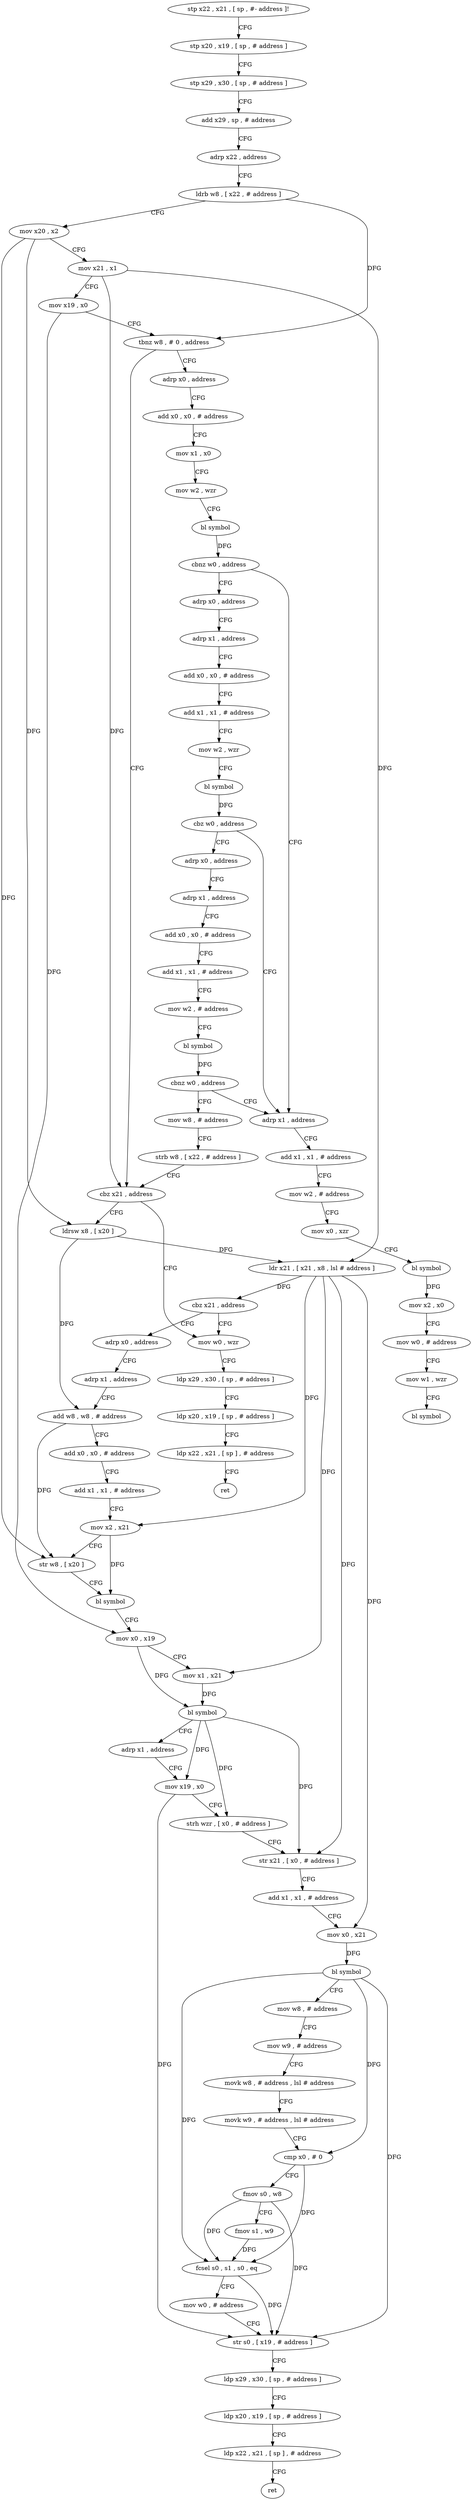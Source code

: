 digraph "func" {
"4250276" [label = "stp x22 , x21 , [ sp , #- address ]!" ]
"4250280" [label = "stp x20 , x19 , [ sp , # address ]" ]
"4250284" [label = "stp x29 , x30 , [ sp , # address ]" ]
"4250288" [label = "add x29 , sp , # address" ]
"4250292" [label = "adrp x22 , address" ]
"4250296" [label = "ldrb w8 , [ x22 , # address ]" ]
"4250300" [label = "mov x20 , x2" ]
"4250304" [label = "mov x21 , x1" ]
"4250308" [label = "mov x19 , x0" ]
"4250312" [label = "tbnz w8 , # 0 , address" ]
"4250404" [label = "cbz x21 , address" ]
"4250316" [label = "adrp x0 , address" ]
"4250548" [label = "mov w0 , wzr" ]
"4250408" [label = "ldrsw x8 , [ x20 ]" ]
"4250320" [label = "add x0 , x0 , # address" ]
"4250324" [label = "mov x1 , x0" ]
"4250328" [label = "mov w2 , wzr" ]
"4250332" [label = "bl symbol" ]
"4250336" [label = "cbnz w0 , address" ]
"4250568" [label = "adrp x1 , address" ]
"4250340" [label = "adrp x0 , address" ]
"4250552" [label = "ldp x29 , x30 , [ sp , # address ]" ]
"4250556" [label = "ldp x20 , x19 , [ sp , # address ]" ]
"4250560" [label = "ldp x22 , x21 , [ sp ] , # address" ]
"4250564" [label = "ret" ]
"4250412" [label = "ldr x21 , [ x21 , x8 , lsl # address ]" ]
"4250416" [label = "cbz x21 , address" ]
"4250420" [label = "adrp x0 , address" ]
"4250572" [label = "add x1 , x1 , # address" ]
"4250576" [label = "mov w2 , # address" ]
"4250580" [label = "mov x0 , xzr" ]
"4250584" [label = "bl symbol" ]
"4250588" [label = "mov x2 , x0" ]
"4250592" [label = "mov w0 , # address" ]
"4250596" [label = "mov w1 , wzr" ]
"4250600" [label = "bl symbol" ]
"4250344" [label = "adrp x1 , address" ]
"4250348" [label = "add x0 , x0 , # address" ]
"4250352" [label = "add x1 , x1 , # address" ]
"4250356" [label = "mov w2 , wzr" ]
"4250360" [label = "bl symbol" ]
"4250364" [label = "cbz w0 , address" ]
"4250368" [label = "adrp x0 , address" ]
"4250424" [label = "adrp x1 , address" ]
"4250428" [label = "add w8 , w8 , # address" ]
"4250432" [label = "add x0 , x0 , # address" ]
"4250436" [label = "add x1 , x1 , # address" ]
"4250440" [label = "mov x2 , x21" ]
"4250444" [label = "str w8 , [ x20 ]" ]
"4250448" [label = "bl symbol" ]
"4250452" [label = "mov x0 , x19" ]
"4250456" [label = "mov x1 , x21" ]
"4250460" [label = "bl symbol" ]
"4250464" [label = "adrp x1 , address" ]
"4250468" [label = "mov x19 , x0" ]
"4250472" [label = "strh wzr , [ x0 , # address ]" ]
"4250476" [label = "str x21 , [ x0 , # address ]" ]
"4250480" [label = "add x1 , x1 , # address" ]
"4250484" [label = "mov x0 , x21" ]
"4250488" [label = "bl symbol" ]
"4250492" [label = "mov w8 , # address" ]
"4250496" [label = "mov w9 , # address" ]
"4250500" [label = "movk w8 , # address , lsl # address" ]
"4250504" [label = "movk w9 , # address , lsl # address" ]
"4250508" [label = "cmp x0 , # 0" ]
"4250512" [label = "fmov s0 , w8" ]
"4250516" [label = "fmov s1 , w9" ]
"4250520" [label = "fcsel s0 , s1 , s0 , eq" ]
"4250524" [label = "mov w0 , # address" ]
"4250528" [label = "str s0 , [ x19 , # address ]" ]
"4250532" [label = "ldp x29 , x30 , [ sp , # address ]" ]
"4250536" [label = "ldp x20 , x19 , [ sp , # address ]" ]
"4250540" [label = "ldp x22 , x21 , [ sp ] , # address" ]
"4250544" [label = "ret" ]
"4250372" [label = "adrp x1 , address" ]
"4250376" [label = "add x0 , x0 , # address" ]
"4250380" [label = "add x1 , x1 , # address" ]
"4250384" [label = "mov w2 , # address" ]
"4250388" [label = "bl symbol" ]
"4250392" [label = "cbnz w0 , address" ]
"4250396" [label = "mov w8 , # address" ]
"4250400" [label = "strb w8 , [ x22 , # address ]" ]
"4250276" -> "4250280" [ label = "CFG" ]
"4250280" -> "4250284" [ label = "CFG" ]
"4250284" -> "4250288" [ label = "CFG" ]
"4250288" -> "4250292" [ label = "CFG" ]
"4250292" -> "4250296" [ label = "CFG" ]
"4250296" -> "4250300" [ label = "CFG" ]
"4250296" -> "4250312" [ label = "DFG" ]
"4250300" -> "4250304" [ label = "CFG" ]
"4250300" -> "4250408" [ label = "DFG" ]
"4250300" -> "4250444" [ label = "DFG" ]
"4250304" -> "4250308" [ label = "CFG" ]
"4250304" -> "4250404" [ label = "DFG" ]
"4250304" -> "4250412" [ label = "DFG" ]
"4250308" -> "4250312" [ label = "CFG" ]
"4250308" -> "4250452" [ label = "DFG" ]
"4250312" -> "4250404" [ label = "CFG" ]
"4250312" -> "4250316" [ label = "CFG" ]
"4250404" -> "4250548" [ label = "CFG" ]
"4250404" -> "4250408" [ label = "CFG" ]
"4250316" -> "4250320" [ label = "CFG" ]
"4250548" -> "4250552" [ label = "CFG" ]
"4250408" -> "4250412" [ label = "DFG" ]
"4250408" -> "4250428" [ label = "DFG" ]
"4250320" -> "4250324" [ label = "CFG" ]
"4250324" -> "4250328" [ label = "CFG" ]
"4250328" -> "4250332" [ label = "CFG" ]
"4250332" -> "4250336" [ label = "DFG" ]
"4250336" -> "4250568" [ label = "CFG" ]
"4250336" -> "4250340" [ label = "CFG" ]
"4250568" -> "4250572" [ label = "CFG" ]
"4250340" -> "4250344" [ label = "CFG" ]
"4250552" -> "4250556" [ label = "CFG" ]
"4250556" -> "4250560" [ label = "CFG" ]
"4250560" -> "4250564" [ label = "CFG" ]
"4250412" -> "4250416" [ label = "DFG" ]
"4250412" -> "4250440" [ label = "DFG" ]
"4250412" -> "4250456" [ label = "DFG" ]
"4250412" -> "4250476" [ label = "DFG" ]
"4250412" -> "4250484" [ label = "DFG" ]
"4250416" -> "4250548" [ label = "CFG" ]
"4250416" -> "4250420" [ label = "CFG" ]
"4250420" -> "4250424" [ label = "CFG" ]
"4250572" -> "4250576" [ label = "CFG" ]
"4250576" -> "4250580" [ label = "CFG" ]
"4250580" -> "4250584" [ label = "CFG" ]
"4250584" -> "4250588" [ label = "DFG" ]
"4250588" -> "4250592" [ label = "CFG" ]
"4250592" -> "4250596" [ label = "CFG" ]
"4250596" -> "4250600" [ label = "CFG" ]
"4250344" -> "4250348" [ label = "CFG" ]
"4250348" -> "4250352" [ label = "CFG" ]
"4250352" -> "4250356" [ label = "CFG" ]
"4250356" -> "4250360" [ label = "CFG" ]
"4250360" -> "4250364" [ label = "DFG" ]
"4250364" -> "4250568" [ label = "CFG" ]
"4250364" -> "4250368" [ label = "CFG" ]
"4250368" -> "4250372" [ label = "CFG" ]
"4250424" -> "4250428" [ label = "CFG" ]
"4250428" -> "4250432" [ label = "CFG" ]
"4250428" -> "4250444" [ label = "DFG" ]
"4250432" -> "4250436" [ label = "CFG" ]
"4250436" -> "4250440" [ label = "CFG" ]
"4250440" -> "4250444" [ label = "CFG" ]
"4250440" -> "4250448" [ label = "DFG" ]
"4250444" -> "4250448" [ label = "CFG" ]
"4250448" -> "4250452" [ label = "CFG" ]
"4250452" -> "4250456" [ label = "CFG" ]
"4250452" -> "4250460" [ label = "DFG" ]
"4250456" -> "4250460" [ label = "DFG" ]
"4250460" -> "4250464" [ label = "CFG" ]
"4250460" -> "4250468" [ label = "DFG" ]
"4250460" -> "4250472" [ label = "DFG" ]
"4250460" -> "4250476" [ label = "DFG" ]
"4250464" -> "4250468" [ label = "CFG" ]
"4250468" -> "4250472" [ label = "CFG" ]
"4250468" -> "4250528" [ label = "DFG" ]
"4250472" -> "4250476" [ label = "CFG" ]
"4250476" -> "4250480" [ label = "CFG" ]
"4250480" -> "4250484" [ label = "CFG" ]
"4250484" -> "4250488" [ label = "DFG" ]
"4250488" -> "4250492" [ label = "CFG" ]
"4250488" -> "4250508" [ label = "DFG" ]
"4250488" -> "4250520" [ label = "DFG" ]
"4250488" -> "4250528" [ label = "DFG" ]
"4250492" -> "4250496" [ label = "CFG" ]
"4250496" -> "4250500" [ label = "CFG" ]
"4250500" -> "4250504" [ label = "CFG" ]
"4250504" -> "4250508" [ label = "CFG" ]
"4250508" -> "4250512" [ label = "CFG" ]
"4250508" -> "4250520" [ label = "DFG" ]
"4250512" -> "4250516" [ label = "CFG" ]
"4250512" -> "4250520" [ label = "DFG" ]
"4250512" -> "4250528" [ label = "DFG" ]
"4250516" -> "4250520" [ label = "DFG" ]
"4250520" -> "4250524" [ label = "CFG" ]
"4250520" -> "4250528" [ label = "DFG" ]
"4250524" -> "4250528" [ label = "CFG" ]
"4250528" -> "4250532" [ label = "CFG" ]
"4250532" -> "4250536" [ label = "CFG" ]
"4250536" -> "4250540" [ label = "CFG" ]
"4250540" -> "4250544" [ label = "CFG" ]
"4250372" -> "4250376" [ label = "CFG" ]
"4250376" -> "4250380" [ label = "CFG" ]
"4250380" -> "4250384" [ label = "CFG" ]
"4250384" -> "4250388" [ label = "CFG" ]
"4250388" -> "4250392" [ label = "DFG" ]
"4250392" -> "4250568" [ label = "CFG" ]
"4250392" -> "4250396" [ label = "CFG" ]
"4250396" -> "4250400" [ label = "CFG" ]
"4250400" -> "4250404" [ label = "CFG" ]
}
